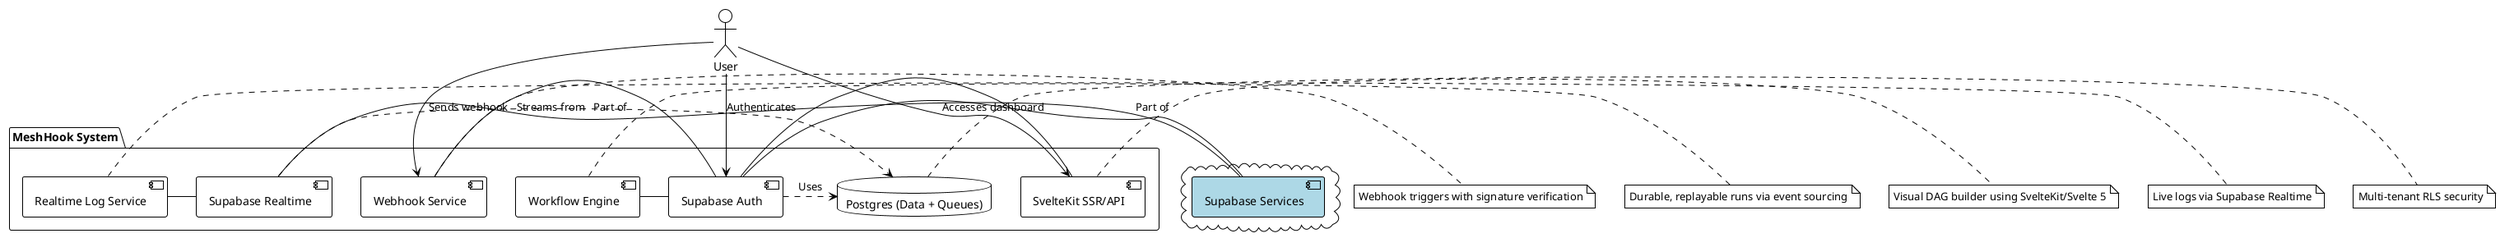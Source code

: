 @startuml
!theme plain

package "MeshHook System" {
    [Webhook Service] - [Supabase Auth]
    [Workflow Engine] - [Supabase Auth]
    [SvelteKit SSR/API] - [Supabase Auth]
    [Realtime Log Service] - [Supabase Realtime]
    database "Postgres (Data + Queues)" as Postgres
    [Supabase Auth] .> Postgres : Uses
    [Supabase Realtime] .> Postgres : Streams from
}

cloud {
    [Supabase Services] #LightBlue
}

[Supabase Auth] - [Supabase Services] : Part of
[Supabase Realtime] - [Supabase Services] : Part of

actor User

User --> [Webhook Service] : Sends webhook
User --> [Supabase Auth] : Authenticates
User --> [SvelteKit SSR/API] : Accesses dashboard

note right of [Webhook Service]
  Webhook triggers with signature verification
end note

note right of [Workflow Engine]
  Durable, replayable runs via event sourcing
end note

note right of [SvelteKit SSR/API]
  Visual DAG builder using SvelteKit/Svelte 5
end note

note right of [Realtime Log Service]
  Live logs via Supabase Realtime
end note

note right of Postgres
  Multi-tenant RLS security
end note

@enduml